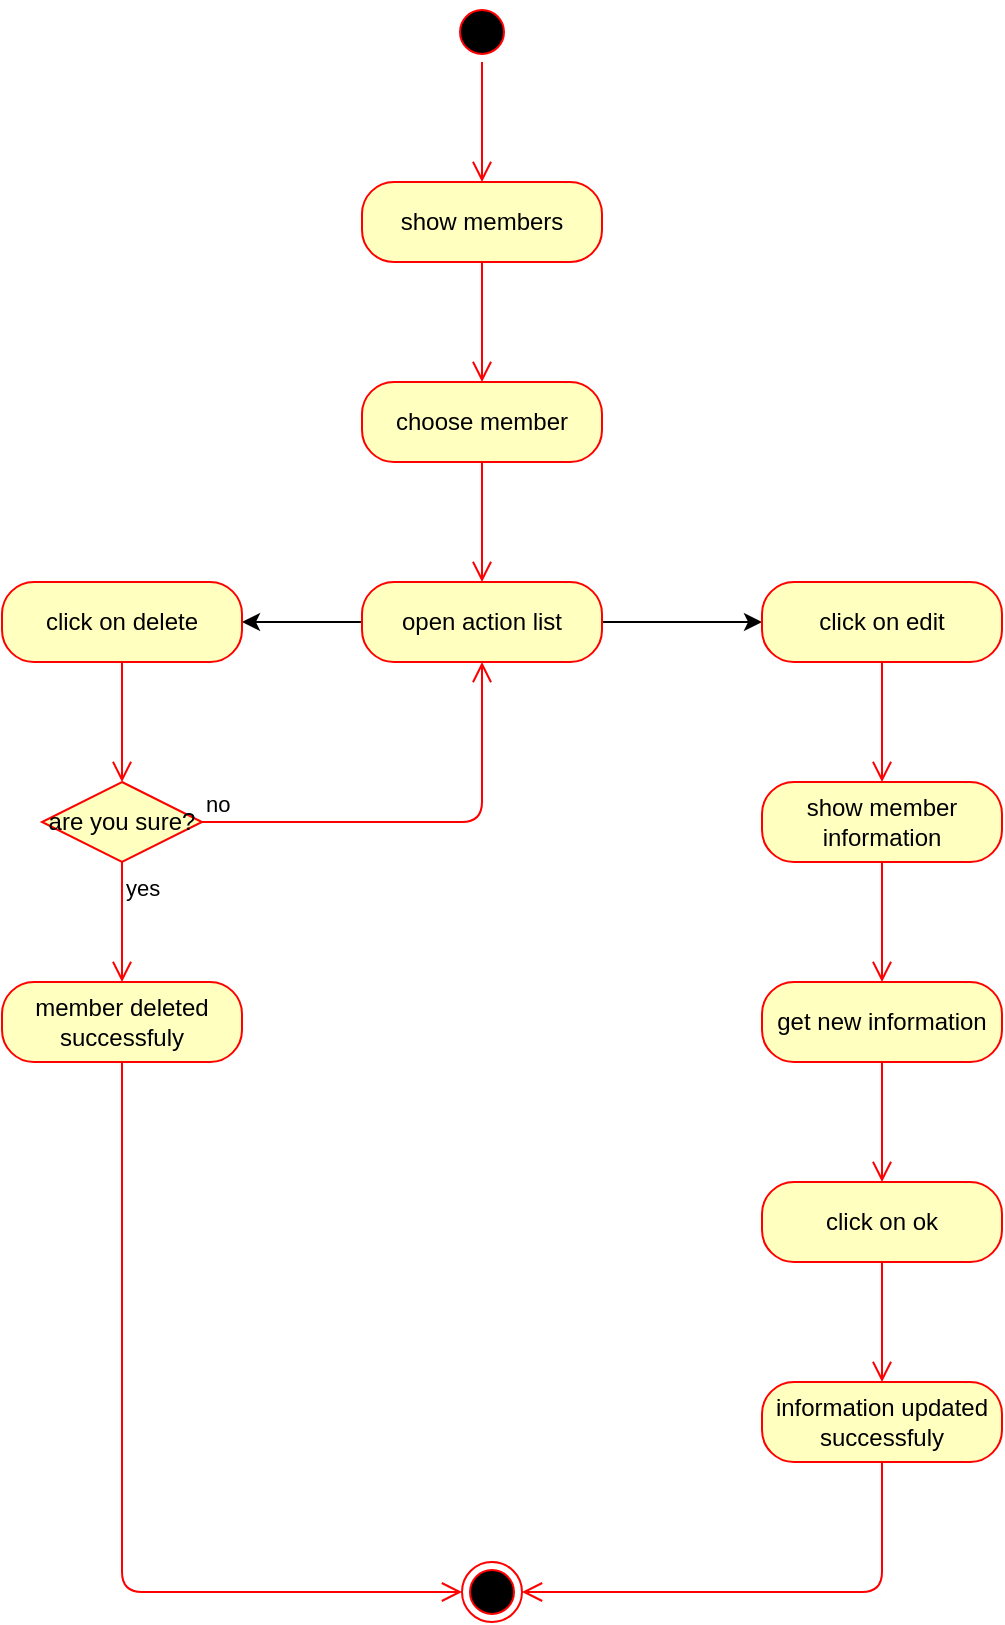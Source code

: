 <mxfile version="12.5.8" type="github">
  <diagram id="j6rWSWzb6xlaQntUxu9h" name="Page-1">
    <mxGraphModel dx="1806" dy="761" grid="1" gridSize="10" guides="1" tooltips="1" connect="1" arrows="1" fold="1" page="1" pageScale="1" pageWidth="850" pageHeight="1100" math="0" shadow="0">
      <root>
        <mxCell id="0"/>
        <mxCell id="1" parent="0"/>
        <mxCell id="N7i29tcthbvkNhM8Vimp-1" value="show members" style="rounded=1;whiteSpace=wrap;html=1;arcSize=40;fontColor=#000000;fillColor=#ffffc0;strokeColor=#ff0000;" vertex="1" parent="1">
          <mxGeometry x="220" y="260" width="120" height="40" as="geometry"/>
        </mxCell>
        <mxCell id="N7i29tcthbvkNhM8Vimp-2" value="" style="edgeStyle=orthogonalEdgeStyle;html=1;verticalAlign=bottom;endArrow=open;endSize=8;strokeColor=#ff0000;" edge="1" source="N7i29tcthbvkNhM8Vimp-1" parent="1">
          <mxGeometry relative="1" as="geometry">
            <mxPoint x="280" y="360" as="targetPoint"/>
          </mxGeometry>
        </mxCell>
        <mxCell id="N7i29tcthbvkNhM8Vimp-3" value="choose member" style="rounded=1;whiteSpace=wrap;html=1;arcSize=40;fontColor=#000000;fillColor=#ffffc0;strokeColor=#ff0000;" vertex="1" parent="1">
          <mxGeometry x="220" y="360" width="120" height="40" as="geometry"/>
        </mxCell>
        <mxCell id="N7i29tcthbvkNhM8Vimp-4" value="" style="edgeStyle=orthogonalEdgeStyle;html=1;verticalAlign=bottom;endArrow=open;endSize=8;strokeColor=#ff0000;" edge="1" source="N7i29tcthbvkNhM8Vimp-3" parent="1">
          <mxGeometry relative="1" as="geometry">
            <mxPoint x="280" y="460" as="targetPoint"/>
          </mxGeometry>
        </mxCell>
        <mxCell id="N7i29tcthbvkNhM8Vimp-16" style="edgeStyle=orthogonalEdgeStyle;rounded=0;orthogonalLoop=1;jettySize=auto;html=1;exitX=1;exitY=0.5;exitDx=0;exitDy=0;entryX=0;entryY=0.5;entryDx=0;entryDy=0;" edge="1" parent="1" source="N7i29tcthbvkNhM8Vimp-8" target="N7i29tcthbvkNhM8Vimp-10">
          <mxGeometry relative="1" as="geometry"/>
        </mxCell>
        <mxCell id="N7i29tcthbvkNhM8Vimp-17" style="edgeStyle=orthogonalEdgeStyle;rounded=0;orthogonalLoop=1;jettySize=auto;html=1;exitX=0;exitY=0.5;exitDx=0;exitDy=0;entryX=1;entryY=0.5;entryDx=0;entryDy=0;" edge="1" parent="1" source="N7i29tcthbvkNhM8Vimp-8" target="N7i29tcthbvkNhM8Vimp-12">
          <mxGeometry relative="1" as="geometry"/>
        </mxCell>
        <mxCell id="N7i29tcthbvkNhM8Vimp-8" value="open action list" style="rounded=1;whiteSpace=wrap;html=1;arcSize=40;fontColor=#000000;fillColor=#ffffc0;strokeColor=#ff0000;" vertex="1" parent="1">
          <mxGeometry x="220" y="460" width="120" height="40" as="geometry"/>
        </mxCell>
        <mxCell id="N7i29tcthbvkNhM8Vimp-10" value="click on edit" style="rounded=1;whiteSpace=wrap;html=1;arcSize=40;fontColor=#000000;fillColor=#ffffc0;strokeColor=#ff0000;" vertex="1" parent="1">
          <mxGeometry x="420" y="460" width="120" height="40" as="geometry"/>
        </mxCell>
        <mxCell id="N7i29tcthbvkNhM8Vimp-11" value="" style="edgeStyle=orthogonalEdgeStyle;html=1;verticalAlign=bottom;endArrow=open;endSize=8;strokeColor=#ff0000;" edge="1" source="N7i29tcthbvkNhM8Vimp-10" parent="1">
          <mxGeometry relative="1" as="geometry">
            <mxPoint x="480" y="560" as="targetPoint"/>
          </mxGeometry>
        </mxCell>
        <mxCell id="N7i29tcthbvkNhM8Vimp-12" value="click on delete" style="rounded=1;whiteSpace=wrap;html=1;arcSize=40;fontColor=#000000;fillColor=#ffffc0;strokeColor=#ff0000;" vertex="1" parent="1">
          <mxGeometry x="40" y="460" width="120" height="40" as="geometry"/>
        </mxCell>
        <mxCell id="N7i29tcthbvkNhM8Vimp-13" value="" style="edgeStyle=orthogonalEdgeStyle;html=1;verticalAlign=bottom;endArrow=open;endSize=8;strokeColor=#ff0000;" edge="1" source="N7i29tcthbvkNhM8Vimp-12" parent="1">
          <mxGeometry relative="1" as="geometry">
            <mxPoint x="100" y="560" as="targetPoint"/>
          </mxGeometry>
        </mxCell>
        <mxCell id="N7i29tcthbvkNhM8Vimp-20" value="are you sure?" style="rhombus;whiteSpace=wrap;html=1;fillColor=#ffffc0;strokeColor=#ff0000;" vertex="1" parent="1">
          <mxGeometry x="60" y="560" width="80" height="40" as="geometry"/>
        </mxCell>
        <mxCell id="N7i29tcthbvkNhM8Vimp-21" value="no" style="edgeStyle=orthogonalEdgeStyle;html=1;align=left;verticalAlign=bottom;endArrow=open;endSize=8;strokeColor=#ff0000;entryX=0.5;entryY=1;entryDx=0;entryDy=0;" edge="1" source="N7i29tcthbvkNhM8Vimp-20" parent="1" target="N7i29tcthbvkNhM8Vimp-8">
          <mxGeometry x="-1" relative="1" as="geometry">
            <mxPoint x="240" y="580" as="targetPoint"/>
          </mxGeometry>
        </mxCell>
        <mxCell id="N7i29tcthbvkNhM8Vimp-22" value="yes" style="edgeStyle=orthogonalEdgeStyle;html=1;align=left;verticalAlign=top;endArrow=open;endSize=8;strokeColor=#ff0000;" edge="1" source="N7i29tcthbvkNhM8Vimp-20" parent="1">
          <mxGeometry x="-1" relative="1" as="geometry">
            <mxPoint x="100" y="660" as="targetPoint"/>
          </mxGeometry>
        </mxCell>
        <mxCell id="N7i29tcthbvkNhM8Vimp-23" value="member deleted successfuly" style="rounded=1;whiteSpace=wrap;html=1;arcSize=40;fontColor=#000000;fillColor=#ffffc0;strokeColor=#ff0000;" vertex="1" parent="1">
          <mxGeometry x="40" y="660" width="120" height="40" as="geometry"/>
        </mxCell>
        <mxCell id="N7i29tcthbvkNhM8Vimp-24" value="" style="edgeStyle=orthogonalEdgeStyle;html=1;verticalAlign=bottom;endArrow=open;endSize=8;strokeColor=#ff0000;entryX=0;entryY=0.5;entryDx=0;entryDy=0;exitX=0.5;exitY=1;exitDx=0;exitDy=0;" edge="1" source="N7i29tcthbvkNhM8Vimp-23" parent="1" target="N7i29tcthbvkNhM8Vimp-25">
          <mxGeometry relative="1" as="geometry">
            <mxPoint x="100" y="760" as="targetPoint"/>
          </mxGeometry>
        </mxCell>
        <mxCell id="N7i29tcthbvkNhM8Vimp-25" value="" style="ellipse;html=1;shape=endState;fillColor=#000000;strokeColor=#ff0000;" vertex="1" parent="1">
          <mxGeometry x="270" y="950" width="30" height="30" as="geometry"/>
        </mxCell>
        <mxCell id="N7i29tcthbvkNhM8Vimp-26" value="" style="ellipse;html=1;shape=startState;fillColor=#000000;strokeColor=#ff0000;" vertex="1" parent="1">
          <mxGeometry x="265" y="170" width="30" height="30" as="geometry"/>
        </mxCell>
        <mxCell id="N7i29tcthbvkNhM8Vimp-27" value="" style="edgeStyle=orthogonalEdgeStyle;html=1;verticalAlign=bottom;endArrow=open;endSize=8;strokeColor=#ff0000;" edge="1" source="N7i29tcthbvkNhM8Vimp-26" parent="1">
          <mxGeometry relative="1" as="geometry">
            <mxPoint x="280" y="260" as="targetPoint"/>
          </mxGeometry>
        </mxCell>
        <mxCell id="N7i29tcthbvkNhM8Vimp-28" value="show member information" style="rounded=1;whiteSpace=wrap;html=1;arcSize=40;fontColor=#000000;fillColor=#ffffc0;strokeColor=#ff0000;" vertex="1" parent="1">
          <mxGeometry x="420" y="560" width="120" height="40" as="geometry"/>
        </mxCell>
        <mxCell id="N7i29tcthbvkNhM8Vimp-29" value="" style="edgeStyle=orthogonalEdgeStyle;html=1;verticalAlign=bottom;endArrow=open;endSize=8;strokeColor=#ff0000;" edge="1" source="N7i29tcthbvkNhM8Vimp-28" parent="1">
          <mxGeometry relative="1" as="geometry">
            <mxPoint x="480" y="660" as="targetPoint"/>
          </mxGeometry>
        </mxCell>
        <mxCell id="N7i29tcthbvkNhM8Vimp-30" value="get new information" style="rounded=1;whiteSpace=wrap;html=1;arcSize=40;fontColor=#000000;fillColor=#ffffc0;strokeColor=#ff0000;" vertex="1" parent="1">
          <mxGeometry x="420" y="660" width="120" height="40" as="geometry"/>
        </mxCell>
        <mxCell id="N7i29tcthbvkNhM8Vimp-31" value="" style="edgeStyle=orthogonalEdgeStyle;html=1;verticalAlign=bottom;endArrow=open;endSize=8;strokeColor=#ff0000;" edge="1" source="N7i29tcthbvkNhM8Vimp-30" parent="1">
          <mxGeometry relative="1" as="geometry">
            <mxPoint x="480" y="760" as="targetPoint"/>
          </mxGeometry>
        </mxCell>
        <mxCell id="N7i29tcthbvkNhM8Vimp-32" value="click on ok" style="rounded=1;whiteSpace=wrap;html=1;arcSize=40;fontColor=#000000;fillColor=#ffffc0;strokeColor=#ff0000;" vertex="1" parent="1">
          <mxGeometry x="420" y="760" width="120" height="40" as="geometry"/>
        </mxCell>
        <mxCell id="N7i29tcthbvkNhM8Vimp-33" value="" style="edgeStyle=orthogonalEdgeStyle;html=1;verticalAlign=bottom;endArrow=open;endSize=8;strokeColor=#ff0000;" edge="1" source="N7i29tcthbvkNhM8Vimp-32" parent="1">
          <mxGeometry relative="1" as="geometry">
            <mxPoint x="480" y="860" as="targetPoint"/>
          </mxGeometry>
        </mxCell>
        <mxCell id="N7i29tcthbvkNhM8Vimp-34" value="information updated successfuly" style="rounded=1;whiteSpace=wrap;html=1;arcSize=40;fontColor=#000000;fillColor=#ffffc0;strokeColor=#ff0000;" vertex="1" parent="1">
          <mxGeometry x="420" y="860" width="120" height="40" as="geometry"/>
        </mxCell>
        <mxCell id="N7i29tcthbvkNhM8Vimp-35" value="" style="edgeStyle=orthogonalEdgeStyle;html=1;verticalAlign=bottom;endArrow=open;endSize=8;strokeColor=#ff0000;entryX=1;entryY=0.5;entryDx=0;entryDy=0;exitX=0.5;exitY=1;exitDx=0;exitDy=0;" edge="1" source="N7i29tcthbvkNhM8Vimp-34" parent="1" target="N7i29tcthbvkNhM8Vimp-25">
          <mxGeometry relative="1" as="geometry">
            <mxPoint x="480" y="960" as="targetPoint"/>
          </mxGeometry>
        </mxCell>
      </root>
    </mxGraphModel>
  </diagram>
</mxfile>
